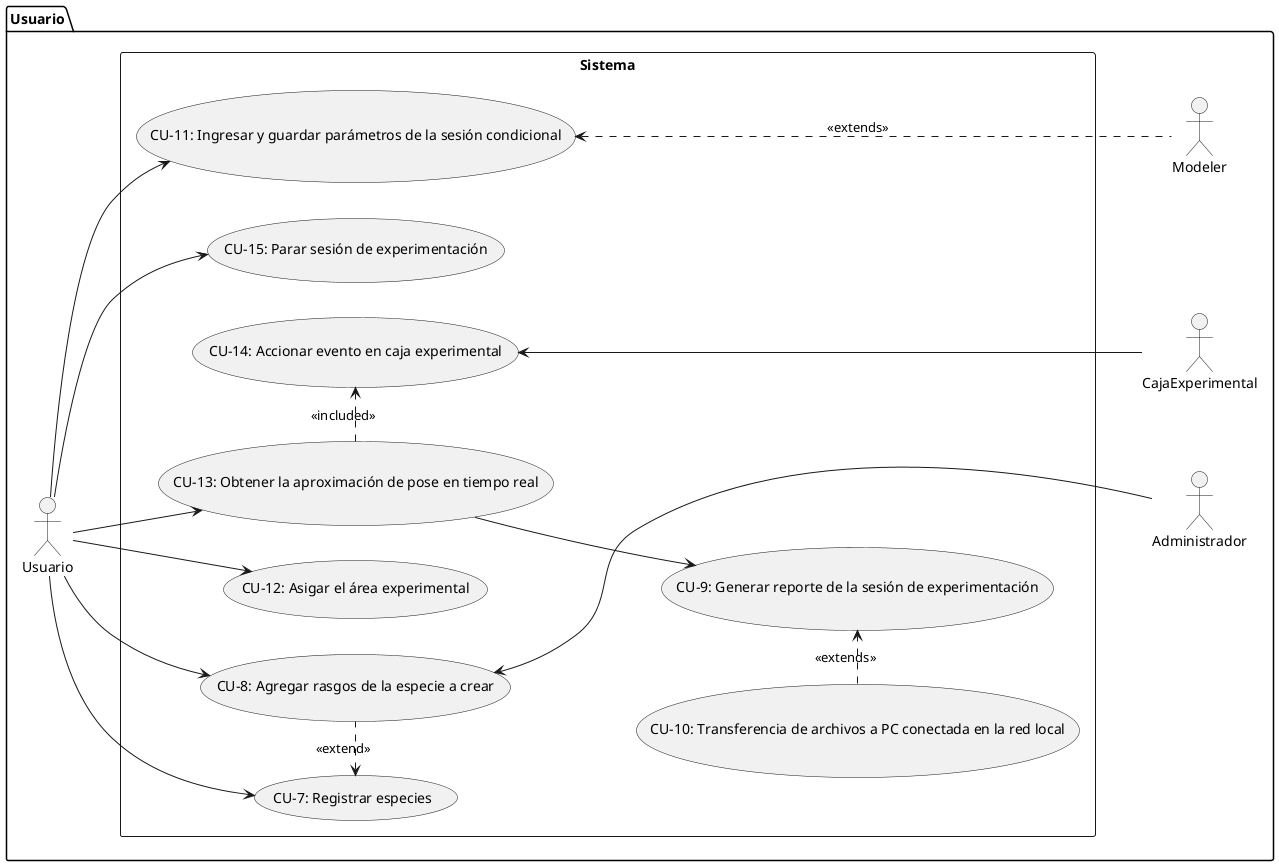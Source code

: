 @startuml Modeler
left to right direction
package "Usuario"{
'Creating Actors
actor Usuario as U
actor Modeler as Mo
actor Administrador as Ad
actor CajaExperimental as Ca
rectangle "Sistema"{

    usecase "CU-7: Registrar especies" as 7    
    usecase "CU-8: Agregar rasgos de la especie a crear" as 8    
    usecase "CU-11: Ingresar y guardar parámetros de la sesión condicional" as 11
    usecase "CU-12: Asigar el área experimental" as 12  
    usecase "CU-13: Obtener la aproximación de pose en tiempo real" as 13
    usecase "CU-14: Accionar evento en caja experimental" as 14
    usecase "CU-15: Parar sesión de experimentación" as 15

    'Casos de uso sin un actors
    usecase "CU-9: Generar reporte de la sesión de experimentación" as 9
    usecase "CU-10: Transferencia de archivos a PC conectada en la red local" as 10


}

}
U --> 7
7 <.8 : <<extend>>
U --> 11
U -> 12
U -> 13
U -> 15
13 .> 14: <<included>>
13 --> 9
14 <--- Ca
8 <--- Ad
11 <... Mo: <<extends>>
10 .> 9: <<extends>>
U --> 8
@enduml
